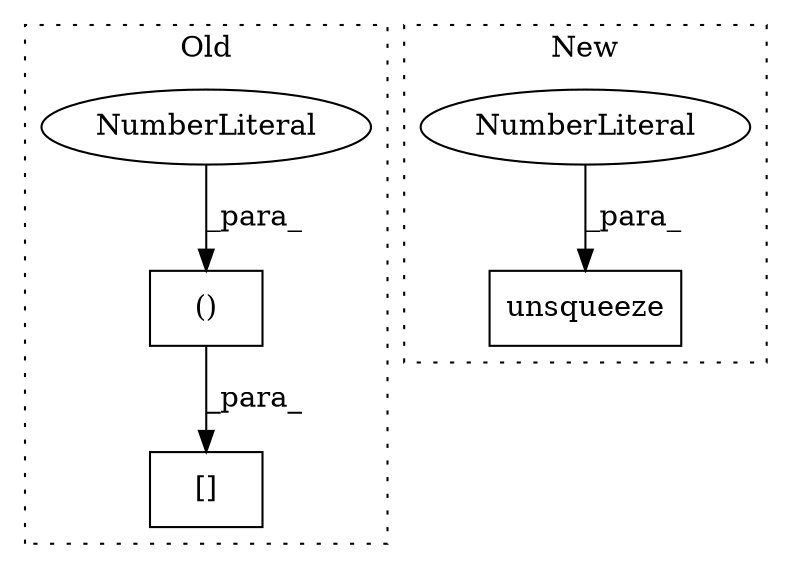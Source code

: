 digraph G {
subgraph cluster0 {
1 [label="[]" a="2" s="2369,2437" l="9,2" shape="box"];
4 [label="()" a="106" s="2378" l="59" shape="box"];
5 [label="NumberLiteral" a="34" s="2378" l="1" shape="ellipse"];
label = "Old";
style="dotted";
}
subgraph cluster1 {
2 [label="unsqueeze" a="32" s="2362,2373" l="10,1" shape="box"];
3 [label="NumberLiteral" a="34" s="2372" l="1" shape="ellipse"];
label = "New";
style="dotted";
}
3 -> 2 [label="_para_"];
4 -> 1 [label="_para_"];
5 -> 4 [label="_para_"];
}